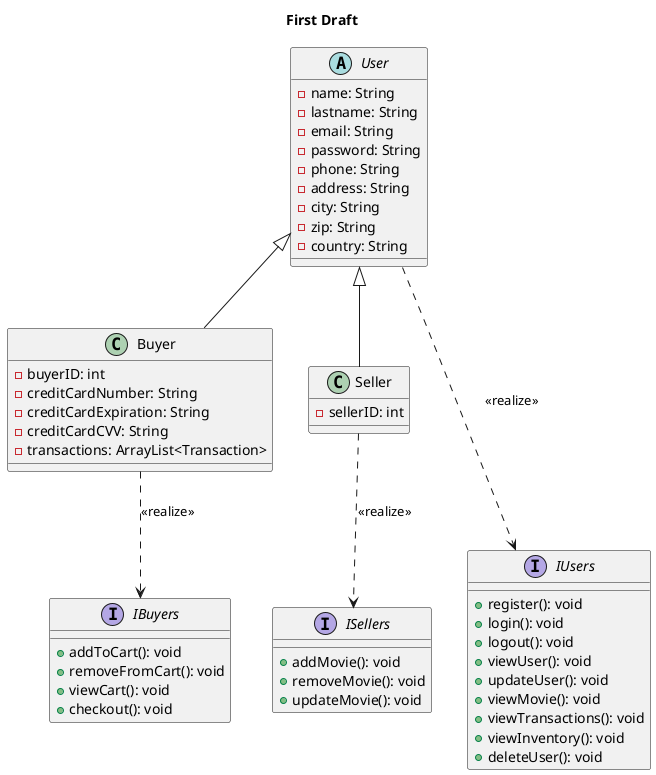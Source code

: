 @startuml

title First Draft

abstract class User {
    -name: String
    -lastname: String
    -email: String
    -password: String
    -phone: String
    -address: String
    -city: String
    -zip: String
    -country: String
}

class Buyer {
    -buyerID: int
    -creditCardNumber: String
    -creditCardExpiration: String
    -creditCardCVV: String
    -transactions: ArrayList<Transaction>
}

class Seller {
    -sellerID: int
}

interface IUsers {
    +register(): void
    +login(): void
    +logout(): void
    +viewUser(): void
    +updateUser(): void
    +viewMovie(): void
    +viewTransactions(): void
    +viewInventory(): void
    +deleteUser(): void
}

interface IBuyers {
    +addToCart(): void
    +removeFromCart(): void
    +viewCart(): void
    +checkout(): void
}

interface ISellers {
    +addMovie(): void
    +removeMovie(): void
    +updateMovie(): void
}

User <|-- Buyer
User <|-- Seller

User ...> IUsers : <<realize>>
Buyer ..> IBuyers : <<realize>>
Seller ..> ISellers : <<realize>>

@enduml